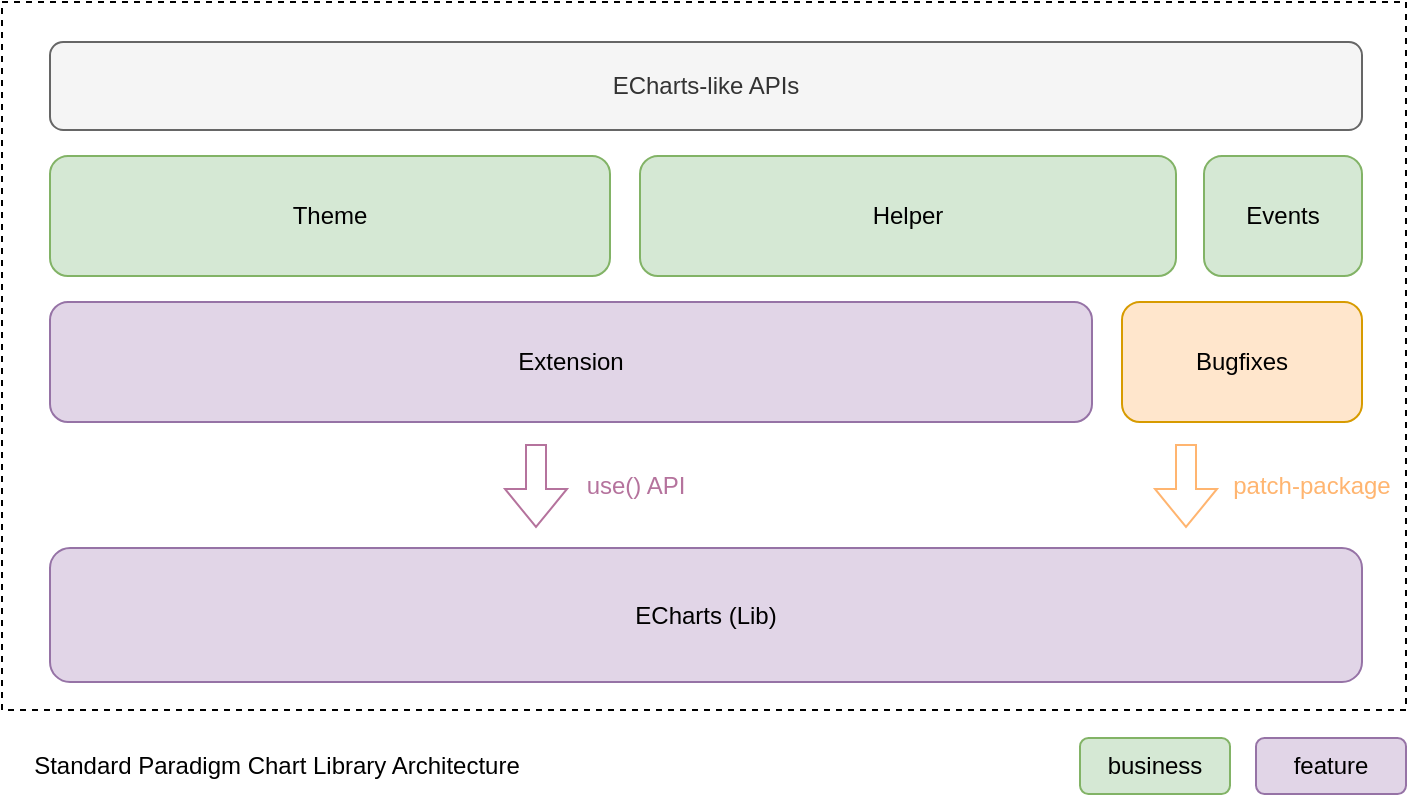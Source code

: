 <mxfile version="21.6.6" type="device">
  <diagram name="第 1 页" id="yob3dGCxtpg70rrD5Ue3">
    <mxGraphModel dx="1221" dy="782" grid="0" gridSize="10" guides="1" tooltips="1" connect="1" arrows="1" fold="1" page="1" pageScale="1" pageWidth="1169" pageHeight="827" math="0" shadow="0">
      <root>
        <mxCell id="0" />
        <mxCell id="1" parent="0" />
        <mxCell id="9aAnwDCAIPFcvbBArzSv-2" value="" style="rounded=0;whiteSpace=wrap;html=1;dashed=1;" vertex="1" parent="1">
          <mxGeometry x="234" y="271" width="702" height="354" as="geometry" />
        </mxCell>
        <mxCell id="9aAnwDCAIPFcvbBArzSv-1" value="ECharts (Lib)" style="rounded=1;whiteSpace=wrap;html=1;fillColor=#e1d5e7;strokeColor=#9673a6;" vertex="1" parent="1">
          <mxGeometry x="258" y="544" width="656" height="67" as="geometry" />
        </mxCell>
        <mxCell id="9aAnwDCAIPFcvbBArzSv-3" value="Extension" style="rounded=1;whiteSpace=wrap;html=1;fillColor=#e1d5e7;strokeColor=#9673a6;" vertex="1" parent="1">
          <mxGeometry x="258" y="421" width="521" height="60" as="geometry" />
        </mxCell>
        <mxCell id="9aAnwDCAIPFcvbBArzSv-4" value="Bugfixes" style="rounded=1;whiteSpace=wrap;html=1;fillColor=#ffe6cc;strokeColor=#d79b00;" vertex="1" parent="1">
          <mxGeometry x="794" y="421" width="120" height="60" as="geometry" />
        </mxCell>
        <mxCell id="9aAnwDCAIPFcvbBArzSv-7" value="use() API" style="text;html=1;strokeColor=none;fillColor=none;align=center;verticalAlign=middle;whiteSpace=wrap;rounded=0;fontColor=#B5739D;" vertex="1" parent="1">
          <mxGeometry x="521" y="498" width="60" height="30" as="geometry" />
        </mxCell>
        <mxCell id="9aAnwDCAIPFcvbBArzSv-8" value="" style="shape=flexArrow;endArrow=classic;html=1;rounded=0;entryX=0.369;entryY=0.787;entryDx=0;entryDy=0;entryPerimeter=0;strokeColor=#FFB570;" edge="1" parent="1">
          <mxGeometry width="50" height="50" relative="1" as="geometry">
            <mxPoint x="826" y="492" as="sourcePoint" />
            <mxPoint x="826" y="534" as="targetPoint" />
          </mxGeometry>
        </mxCell>
        <mxCell id="9aAnwDCAIPFcvbBArzSv-9" value="patch-package" style="text;html=1;strokeColor=none;fillColor=none;align=center;verticalAlign=middle;whiteSpace=wrap;rounded=0;fontColor=#FFB570;" vertex="1" parent="1">
          <mxGeometry x="848" y="498" width="82" height="30" as="geometry" />
        </mxCell>
        <mxCell id="9aAnwDCAIPFcvbBArzSv-10" value="Theme" style="rounded=1;whiteSpace=wrap;html=1;fillColor=#d5e8d4;strokeColor=#82b366;" vertex="1" parent="1">
          <mxGeometry x="258" y="348" width="280" height="60" as="geometry" />
        </mxCell>
        <mxCell id="9aAnwDCAIPFcvbBArzSv-11" value="Helper" style="rounded=1;whiteSpace=wrap;html=1;fillColor=#d5e8d4;strokeColor=#82b366;" vertex="1" parent="1">
          <mxGeometry x="553" y="348" width="268" height="60" as="geometry" />
        </mxCell>
        <mxCell id="9aAnwDCAIPFcvbBArzSv-12" value="Events" style="rounded=1;whiteSpace=wrap;html=1;fillColor=#d5e8d4;strokeColor=#82b366;" vertex="1" parent="1">
          <mxGeometry x="835" y="348" width="79" height="60" as="geometry" />
        </mxCell>
        <mxCell id="9aAnwDCAIPFcvbBArzSv-13" value="ECharts-like APIs" style="rounded=1;whiteSpace=wrap;html=1;fillColor=#f5f5f5;fontColor=#333333;strokeColor=#666666;" vertex="1" parent="1">
          <mxGeometry x="258" y="291" width="656" height="44" as="geometry" />
        </mxCell>
        <mxCell id="9aAnwDCAIPFcvbBArzSv-14" value="" style="shape=flexArrow;endArrow=classic;html=1;rounded=0;entryX=0.369;entryY=0.787;entryDx=0;entryDy=0;entryPerimeter=0;strokeColor=#B5739D;" edge="1" parent="1">
          <mxGeometry width="50" height="50" relative="1" as="geometry">
            <mxPoint x="501" y="492" as="sourcePoint" />
            <mxPoint x="501" y="534" as="targetPoint" />
          </mxGeometry>
        </mxCell>
        <mxCell id="9aAnwDCAIPFcvbBArzSv-15" value="Standard Paradigm Chart Library Architecture" style="text;html=1;strokeColor=none;fillColor=none;align=center;verticalAlign=middle;whiteSpace=wrap;rounded=0;" vertex="1" parent="1">
          <mxGeometry x="234" y="638" width="275" height="30" as="geometry" />
        </mxCell>
        <mxCell id="9aAnwDCAIPFcvbBArzSv-16" value="feature" style="rounded=1;whiteSpace=wrap;html=1;fillColor=#e1d5e7;strokeColor=#9673a6;" vertex="1" parent="1">
          <mxGeometry x="861" y="639" width="75" height="28" as="geometry" />
        </mxCell>
        <mxCell id="9aAnwDCAIPFcvbBArzSv-17" value="business" style="rounded=1;whiteSpace=wrap;html=1;fillColor=#d5e8d4;strokeColor=#82b366;" vertex="1" parent="1">
          <mxGeometry x="773" y="639" width="75" height="28" as="geometry" />
        </mxCell>
      </root>
    </mxGraphModel>
  </diagram>
</mxfile>
